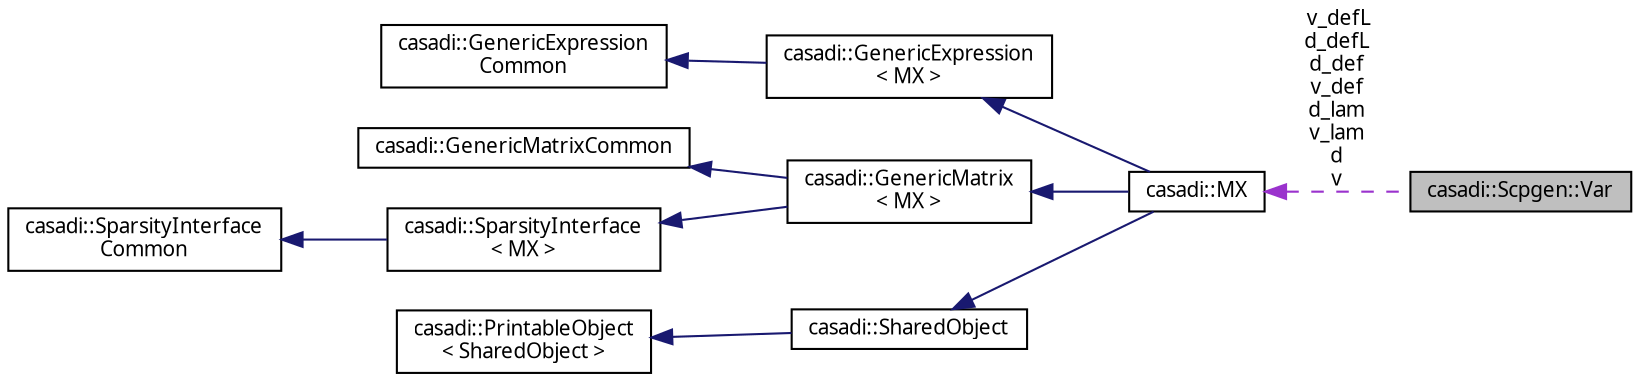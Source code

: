 digraph "casadi::Scpgen::Var"
{
  edge [fontname="FreeSans.ttf",fontsize="10",labelfontname="FreeSans.ttf",labelfontsize="10"];
  node [fontname="FreeSans.ttf",fontsize="10",shape=record];
  rankdir="LR";
  Node1 [label="casadi::Scpgen::Var",height=0.2,width=0.4,color="black", fillcolor="grey75", style="filled", fontcolor="black"];
  Node2 -> Node1 [dir="back",color="darkorchid3",fontsize="10",style="dashed",label=" v_defL\nd_defL\nd_def\nv_def\nd_lam\nv_lam\nd\nv" ,fontname="FreeSans.ttf"];
  Node2 [label="casadi::MX",height=0.2,width=0.4,color="black", fillcolor="white", style="filled",URL="$de/d57/classcasadi_1_1MX.html",tooltip="MX - Matrix expression. "];
  Node3 -> Node2 [dir="back",color="midnightblue",fontsize="10",style="solid",fontname="FreeSans.ttf"];
  Node3 [label="casadi::GenericExpression\l\< MX \>",height=0.2,width=0.4,color="black", fillcolor="white", style="filled",URL="$d1/d5c/classcasadi_1_1GenericExpression.html"];
  Node4 -> Node3 [dir="back",color="midnightblue",fontsize="10",style="solid",fontname="FreeSans.ttf"];
  Node4 [label="casadi::GenericExpression\lCommon",height=0.2,width=0.4,color="black", fillcolor="white", style="filled",URL="$d7/dee/structcasadi_1_1GenericExpressionCommon.html",tooltip="Empty Base This class is extended in SWIG. "];
  Node5 -> Node2 [dir="back",color="midnightblue",fontsize="10",style="solid",fontname="FreeSans.ttf"];
  Node5 [label="casadi::GenericMatrix\l\< MX \>",height=0.2,width=0.4,color="black", fillcolor="white", style="filled",URL="$dc/df3/classcasadi_1_1GenericMatrix.html"];
  Node6 -> Node5 [dir="back",color="midnightblue",fontsize="10",style="solid",fontname="FreeSans.ttf"];
  Node6 [label="casadi::GenericMatrixCommon",height=0.2,width=0.4,color="black", fillcolor="white", style="filled",URL="$dc/d32/structcasadi_1_1GenericMatrixCommon.html",tooltip="Empty Base This class is extended in SWIG. "];
  Node7 -> Node5 [dir="back",color="midnightblue",fontsize="10",style="solid",fontname="FreeSans.ttf"];
  Node7 [label="casadi::SparsityInterface\l\< MX \>",height=0.2,width=0.4,color="black", fillcolor="white", style="filled",URL="$dd/d6b/classcasadi_1_1SparsityInterface.html"];
  Node8 -> Node7 [dir="back",color="midnightblue",fontsize="10",style="solid",fontname="FreeSans.ttf"];
  Node8 [label="casadi::SparsityInterface\lCommon",height=0.2,width=0.4,color="black", fillcolor="white", style="filled",URL="$d2/d9a/structcasadi_1_1SparsityInterfaceCommon.html",tooltip="Empty Base This class is extended in SWIG. "];
  Node9 -> Node2 [dir="back",color="midnightblue",fontsize="10",style="solid",fontname="FreeSans.ttf"];
  Node9 [label="casadi::SharedObject",height=0.2,width=0.4,color="black", fillcolor="white", style="filled",URL="$d5/d4a/classcasadi_1_1SharedObject.html",tooltip="SharedObject implements a reference counting framework similar for efficient and easily-maintained me..."];
  Node10 -> Node9 [dir="back",color="midnightblue",fontsize="10",style="solid",fontname="FreeSans.ttf"];
  Node10 [label="casadi::PrintableObject\l\< SharedObject \>",height=0.2,width=0.4,color="black", fillcolor="white", style="filled",URL="$d5/d18/classcasadi_1_1PrintableObject.html"];
}
